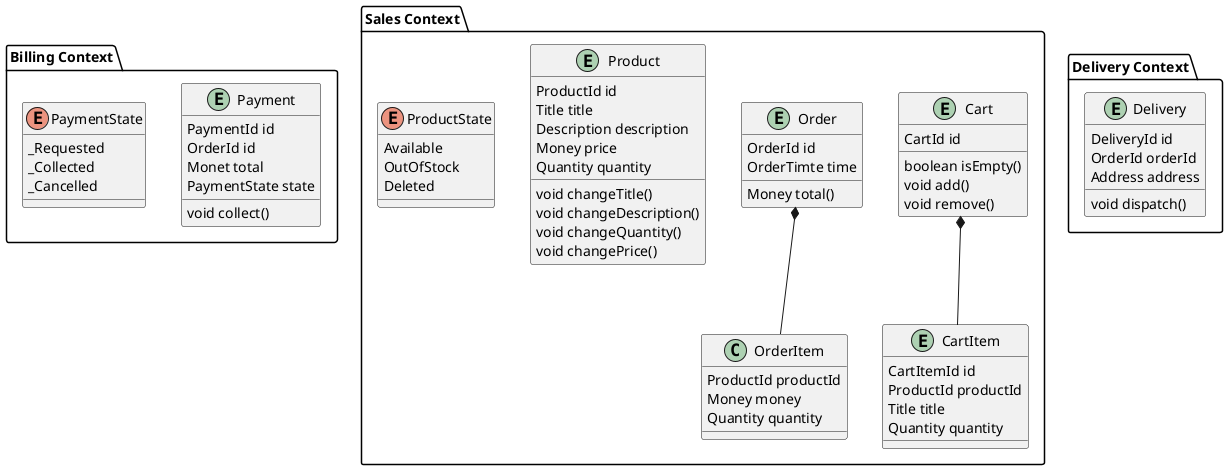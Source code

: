 @startuml
package "Billing Context" {

entity Payment {
PaymentId id
OrderId id
Monet total
PaymentState state
void collect()
}

enum PaymentState {
_Requested
_Collected
_Cancelled
}

}

package "Sales Context" {

entity Cart {
CartId id
boolean isEmpty()
void add()
void remove()
}
entity CartItem {
CartItemId id
ProductId productId
Title title
Quantity quantity
}
Cart *-- CartItem

entity Order {
OrderId id
OrderTimte time
Money total()
}
class OrderItem {
ProductId productId
Money money
Quantity quantity
}
Order *-- OrderItem

entity Product {
ProductId id
Title title
Description description
Money price
Quantity quantity
void changeTitle()
void changeDescription()
void changeQuantity()
void changePrice()
}

enum ProductState {
Available
OutOfStock
Deleted
}

}

package "Delivery Context" {

entity Delivery{
DeliveryId id
OrderId orderId
Address address
void dispatch()
}

}
@enduml